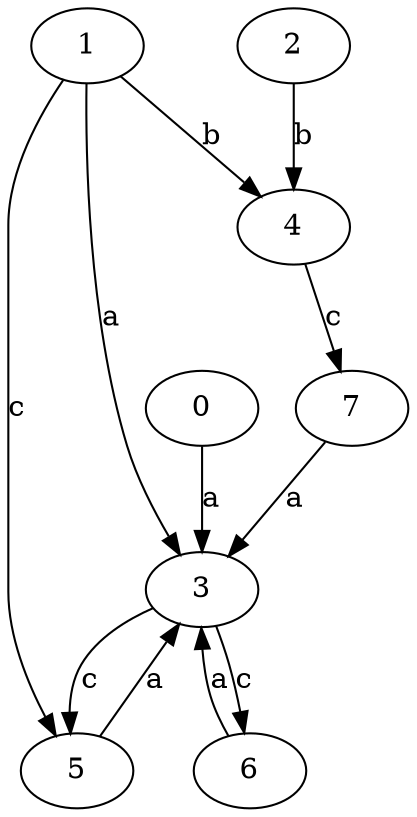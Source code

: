 strict digraph  {
1;
0;
2;
3;
4;
5;
6;
7;
1 -> 3  [label=a];
1 -> 4  [label=b];
1 -> 5  [label=c];
0 -> 3  [label=a];
2 -> 4  [label=b];
3 -> 5  [label=c];
3 -> 6  [label=c];
4 -> 7  [label=c];
5 -> 3  [label=a];
6 -> 3  [label=a];
7 -> 3  [label=a];
}
